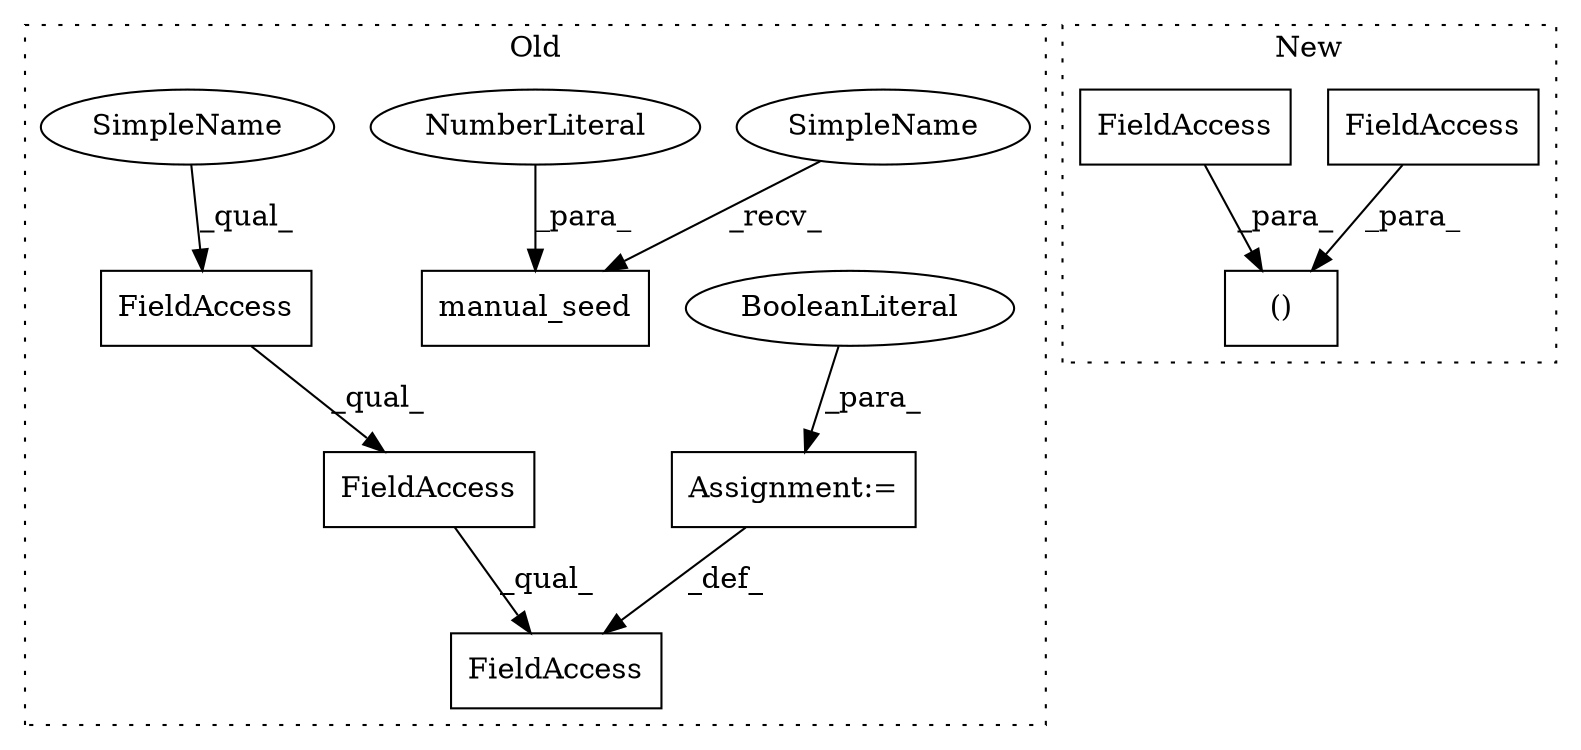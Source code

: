 digraph G {
subgraph cluster0 {
1 [label="manual_seed" a="32" s="1406,1423" l="12,1" shape="box"];
3 [label="NumberLiteral" a="34" s="1418" l="5" shape="ellipse"];
6 [label="FieldAccess" a="22" s="1320" l="14" shape="box"];
7 [label="FieldAccess" a="22" s="1320" l="20" shape="box"];
8 [label="FieldAccess" a="22" s="1320" l="28" shape="box"];
9 [label="Assignment:=" a="7" s="1348" l="1" shape="box"];
10 [label="BooleanLiteral" a="9" s="1349" l="4" shape="ellipse"];
11 [label="SimpleName" a="42" s="1320" l="5" shape="ellipse"];
12 [label="SimpleName" a="42" s="1400" l="5" shape="ellipse"];
label = "Old";
style="dotted";
}
subgraph cluster1 {
2 [label="()" a="106" s="1377" l="29" shape="box"];
4 [label="FieldAccess" a="22" s="1398" l="8" shape="box"];
5 [label="FieldAccess" a="22" s="1377" l="8" shape="box"];
label = "New";
style="dotted";
}
3 -> 1 [label="_para_"];
4 -> 2 [label="_para_"];
5 -> 2 [label="_para_"];
6 -> 7 [label="_qual_"];
7 -> 8 [label="_qual_"];
9 -> 8 [label="_def_"];
10 -> 9 [label="_para_"];
11 -> 6 [label="_qual_"];
12 -> 1 [label="_recv_"];
}